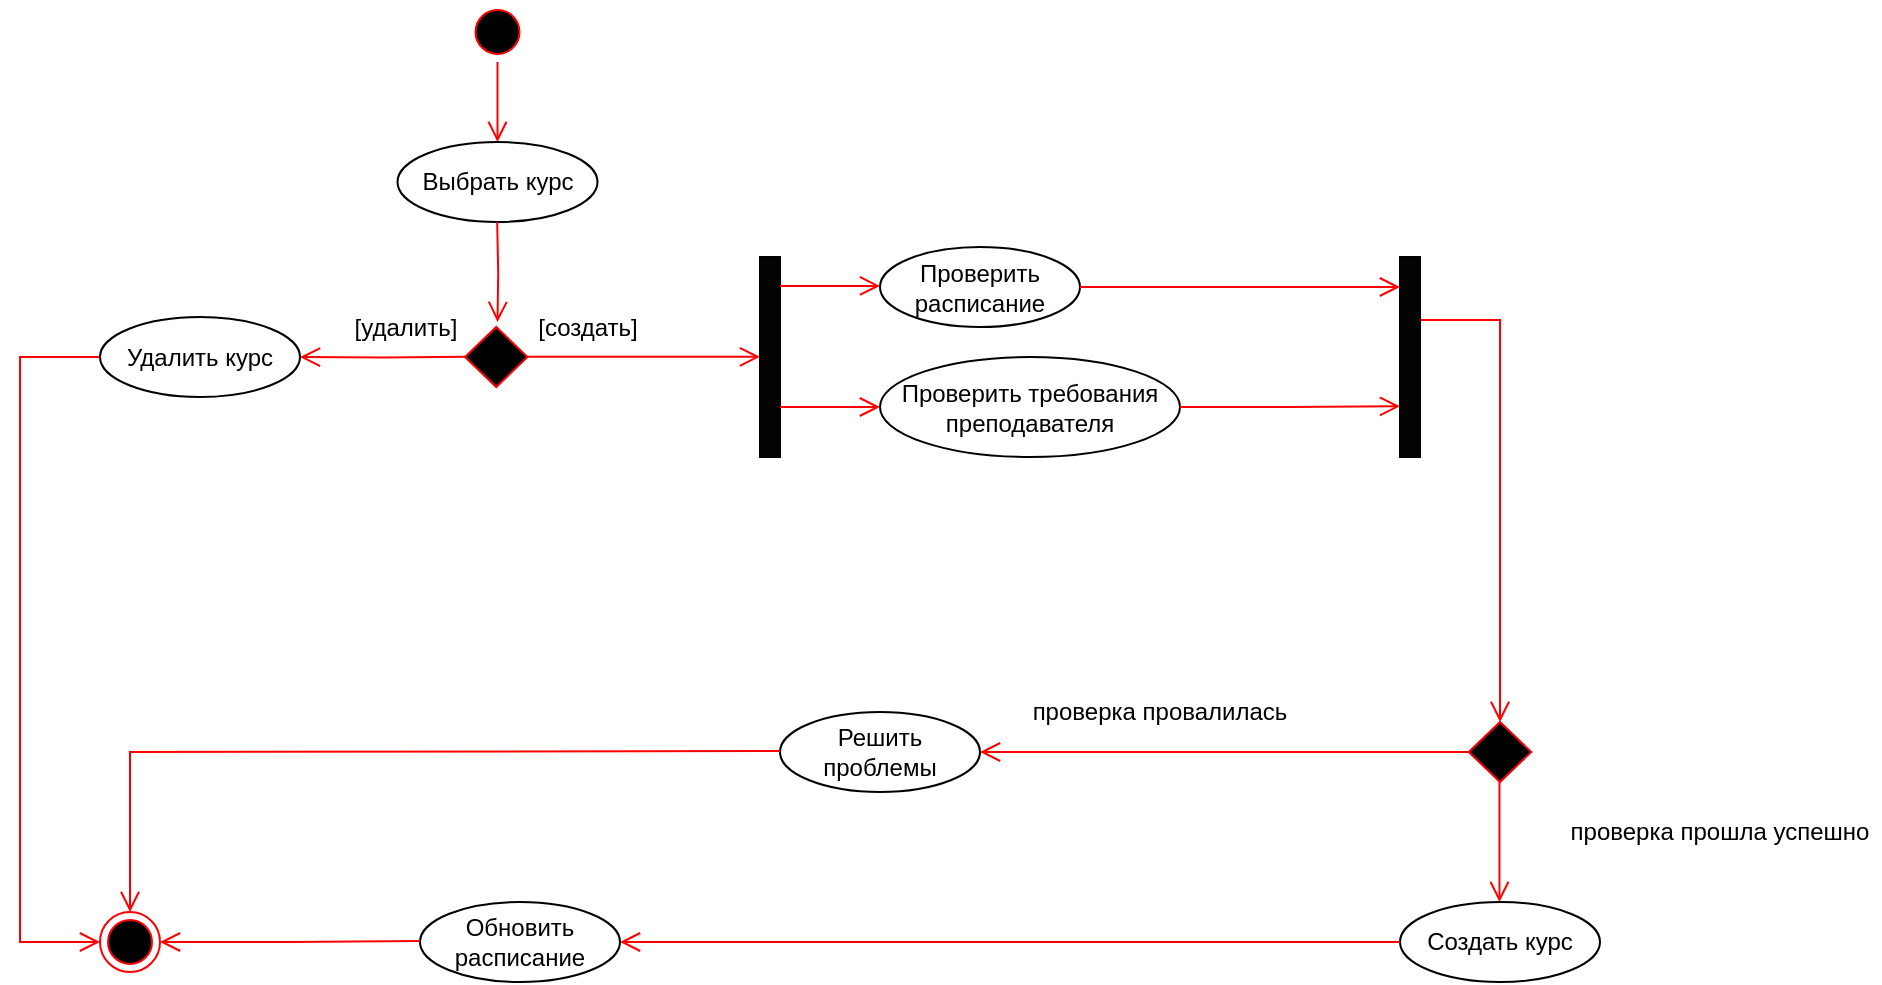 <mxfile version="22.1.2" type="device">
  <diagram id="R2lEEEUBdFMjLlhIrx00" name="Page-1">
    <mxGraphModel dx="1290" dy="629" grid="1" gridSize="10" guides="1" tooltips="1" connect="1" arrows="1" fold="1" page="1" pageScale="1" pageWidth="850" pageHeight="1100" math="0" shadow="0" extFonts="Permanent Marker^https://fonts.googleapis.com/css?family=Permanent+Marker">
      <root>
        <mxCell id="0" />
        <mxCell id="1" parent="0" />
        <mxCell id="T4Est-k5lXMJ33qpKSMU-1" value="" style="ellipse;html=1;shape=startState;fillColor=#000000;strokeColor=#ff0000;" vertex="1" parent="1">
          <mxGeometry x="303.75" y="40" width="30" height="30" as="geometry" />
        </mxCell>
        <mxCell id="T4Est-k5lXMJ33qpKSMU-2" value="" style="edgeStyle=orthogonalEdgeStyle;html=1;verticalAlign=bottom;endArrow=open;endSize=8;strokeColor=#ff0000;rounded=0;entryX=0.5;entryY=0;entryDx=0;entryDy=0;" edge="1" source="T4Est-k5lXMJ33qpKSMU-1" parent="1" target="T4Est-k5lXMJ33qpKSMU-4">
          <mxGeometry relative="1" as="geometry">
            <mxPoint x="315" y="130" as="targetPoint" />
          </mxGeometry>
        </mxCell>
        <mxCell id="T4Est-k5lXMJ33qpKSMU-4" value="Выбрать курс" style="ellipse;whiteSpace=wrap;html=1;align=center;" vertex="1" parent="1">
          <mxGeometry x="268.75" y="110" width="100" height="40" as="geometry" />
        </mxCell>
        <mxCell id="T4Est-k5lXMJ33qpKSMU-6" value="" style="edgeStyle=orthogonalEdgeStyle;html=1;verticalAlign=bottom;endArrow=open;endSize=8;strokeColor=#ff0000;rounded=0;entryX=0.5;entryY=0;entryDx=0;entryDy=0;" edge="1" parent="1">
          <mxGeometry relative="1" as="geometry">
            <mxPoint x="318.75" y="200" as="targetPoint" />
            <mxPoint x="318.59" y="150" as="sourcePoint" />
          </mxGeometry>
        </mxCell>
        <mxCell id="T4Est-k5lXMJ33qpKSMU-8" value="" style="edgeStyle=orthogonalEdgeStyle;html=1;verticalAlign=bottom;endArrow=open;endSize=8;strokeColor=#ff0000;rounded=0;entryX=1;entryY=0.5;entryDx=0;entryDy=0;" edge="1" parent="1" target="T4Est-k5lXMJ33qpKSMU-44">
          <mxGeometry relative="1" as="geometry">
            <mxPoint x="238.75" y="217.5" as="targetPoint" />
            <mxPoint x="302.5" y="217.34" as="sourcePoint" />
            <Array as="points" />
          </mxGeometry>
        </mxCell>
        <mxCell id="T4Est-k5lXMJ33qpKSMU-9" value="" style="edgeStyle=orthogonalEdgeStyle;html=1;verticalAlign=bottom;endArrow=open;endSize=8;strokeColor=#ff0000;rounded=0;exitX=0.92;exitY=0.496;exitDx=0;exitDy=0;exitPerimeter=0;" edge="1" parent="1" source="T4Est-k5lXMJ33qpKSMU-40" target="T4Est-k5lXMJ33qpKSMU-13">
          <mxGeometry relative="1" as="geometry">
            <mxPoint x="440" y="215" as="targetPoint" />
            <mxPoint x="334" y="217" as="sourcePoint" />
            <Array as="points">
              <mxPoint x="334" y="217" />
              <mxPoint x="392" y="217" />
            </Array>
          </mxGeometry>
        </mxCell>
        <mxCell id="T4Est-k5lXMJ33qpKSMU-13" value="" style="html=1;points=[[0,0,0,0,5],[0,1,0,0,-5],[1,0,0,0,5],[1,1,0,0,-5]];perimeter=orthogonalPerimeter;outlineConnect=0;targetShapes=umlLifeline;portConstraint=eastwest;newEdgeStyle={&quot;curved&quot;:0,&quot;rounded&quot;:0};fillColor=#030303;" vertex="1" parent="1">
          <mxGeometry x="450" y="167.5" width="10" height="100" as="geometry" />
        </mxCell>
        <mxCell id="T4Est-k5lXMJ33qpKSMU-14" value="" style="edgeStyle=orthogonalEdgeStyle;html=1;verticalAlign=bottom;endArrow=open;endSize=8;strokeColor=#ff0000;rounded=0;" edge="1" parent="1">
          <mxGeometry relative="1" as="geometry">
            <mxPoint x="510" y="181.94" as="targetPoint" />
            <mxPoint x="460" y="181.98" as="sourcePoint" />
            <Array as="points">
              <mxPoint x="483.25" y="182.14" />
              <mxPoint x="506.25" y="182.14" />
            </Array>
          </mxGeometry>
        </mxCell>
        <mxCell id="T4Est-k5lXMJ33qpKSMU-15" value="" style="edgeStyle=orthogonalEdgeStyle;html=1;verticalAlign=bottom;endArrow=open;endSize=8;strokeColor=#ff0000;rounded=0;" edge="1" parent="1">
          <mxGeometry relative="1" as="geometry">
            <mxPoint x="510" y="242.5" as="targetPoint" />
            <mxPoint x="460" y="242.54" as="sourcePoint" />
            <Array as="points">
              <mxPoint x="483.25" y="242.7" />
              <mxPoint x="506.25" y="242.7" />
            </Array>
          </mxGeometry>
        </mxCell>
        <mxCell id="T4Est-k5lXMJ33qpKSMU-18" value="Проверить расписание" style="ellipse;whiteSpace=wrap;html=1;align=center;" vertex="1" parent="1">
          <mxGeometry x="510" y="162.5" width="100" height="40" as="geometry" />
        </mxCell>
        <mxCell id="T4Est-k5lXMJ33qpKSMU-19" value="Проверить требования преподавателя" style="ellipse;whiteSpace=wrap;html=1;align=center;" vertex="1" parent="1">
          <mxGeometry x="510" y="217.5" width="150" height="50" as="geometry" />
        </mxCell>
        <mxCell id="T4Est-k5lXMJ33qpKSMU-21" value="" style="edgeStyle=orthogonalEdgeStyle;html=1;verticalAlign=bottom;endArrow=open;endSize=8;strokeColor=#ff0000;rounded=0;" edge="1" parent="1" source="T4Est-k5lXMJ33qpKSMU-18">
          <mxGeometry relative="1" as="geometry">
            <mxPoint x="770" y="182.5" as="targetPoint" />
            <mxPoint x="670" y="182.39" as="sourcePoint" />
            <Array as="points" />
          </mxGeometry>
        </mxCell>
        <mxCell id="T4Est-k5lXMJ33qpKSMU-22" value="" style="edgeStyle=orthogonalEdgeStyle;html=1;verticalAlign=bottom;endArrow=open;endSize=8;strokeColor=#ff0000;rounded=0;exitX=1;exitY=0.5;exitDx=0;exitDy=0;" edge="1" parent="1" source="T4Est-k5lXMJ33qpKSMU-19">
          <mxGeometry relative="1" as="geometry">
            <mxPoint x="770" y="242.16" as="targetPoint" />
            <mxPoint x="670" y="242.05" as="sourcePoint" />
            <Array as="points" />
          </mxGeometry>
        </mxCell>
        <mxCell id="T4Est-k5lXMJ33qpKSMU-24" value="" style="edgeStyle=orthogonalEdgeStyle;html=1;verticalAlign=bottom;endArrow=open;endSize=8;strokeColor=#ff0000;rounded=0;entryX=0.5;entryY=0;entryDx=0;entryDy=0;" edge="1" parent="1" source="T4Est-k5lXMJ33qpKSMU-45">
          <mxGeometry relative="1" as="geometry">
            <mxPoint x="820" y="400" as="targetPoint" />
            <mxPoint x="785" y="198.95" as="sourcePoint" />
            <Array as="points">
              <mxPoint x="820" y="199" />
            </Array>
          </mxGeometry>
        </mxCell>
        <mxCell id="T4Est-k5lXMJ33qpKSMU-28" value="" style="edgeStyle=orthogonalEdgeStyle;html=1;verticalAlign=bottom;endArrow=open;endSize=8;strokeColor=#ff0000;rounded=0;" edge="1" parent="1">
          <mxGeometry relative="1" as="geometry">
            <mxPoint x="819.73" y="490" as="targetPoint" />
            <mxPoint x="819.73" y="430" as="sourcePoint" />
          </mxGeometry>
        </mxCell>
        <mxCell id="T4Est-k5lXMJ33qpKSMU-29" value="Создать курс" style="ellipse;whiteSpace=wrap;html=1;align=center;" vertex="1" parent="1">
          <mxGeometry x="770" y="490" width="100" height="40" as="geometry" />
        </mxCell>
        <mxCell id="T4Est-k5lXMJ33qpKSMU-31" value="" style="edgeStyle=orthogonalEdgeStyle;html=1;verticalAlign=bottom;endArrow=open;endSize=8;strokeColor=#ff0000;rounded=0;entryX=1;entryY=0.5;entryDx=0;entryDy=0;exitX=0;exitY=0.5;exitDx=0;exitDy=0;" edge="1" source="T4Est-k5lXMJ33qpKSMU-43" parent="1" target="T4Est-k5lXMJ33qpKSMU-32">
          <mxGeometry relative="1" as="geometry">
            <mxPoint x="620" y="414.84" as="targetPoint" />
            <mxPoint x="730" y="414.84" as="sourcePoint" />
          </mxGeometry>
        </mxCell>
        <mxCell id="T4Est-k5lXMJ33qpKSMU-32" value="Решить проблемы" style="ellipse;whiteSpace=wrap;html=1;align=center;" vertex="1" parent="1">
          <mxGeometry x="460" y="395" width="100" height="40" as="geometry" />
        </mxCell>
        <mxCell id="T4Est-k5lXMJ33qpKSMU-33" value="" style="edgeStyle=orthogonalEdgeStyle;html=1;verticalAlign=bottom;endArrow=open;endSize=8;strokeColor=#ff0000;rounded=0;exitX=0;exitY=0.5;exitDx=0;exitDy=0;" edge="1" parent="1" source="T4Est-k5lXMJ33qpKSMU-29">
          <mxGeometry relative="1" as="geometry">
            <mxPoint x="380" y="510" as="targetPoint" />
            <mxPoint x="690" y="510" as="sourcePoint" />
          </mxGeometry>
        </mxCell>
        <mxCell id="T4Est-k5lXMJ33qpKSMU-34" value="Обновить расписание" style="ellipse;whiteSpace=wrap;html=1;align=center;" vertex="1" parent="1">
          <mxGeometry x="280" y="490" width="100" height="40" as="geometry" />
        </mxCell>
        <mxCell id="T4Est-k5lXMJ33qpKSMU-35" value="" style="edgeStyle=orthogonalEdgeStyle;html=1;verticalAlign=bottom;endArrow=open;endSize=8;strokeColor=#ff0000;rounded=0;entryX=0.5;entryY=0;entryDx=0;entryDy=0;" edge="1" parent="1" target="T4Est-k5lXMJ33qpKSMU-37">
          <mxGeometry relative="1" as="geometry">
            <mxPoint x="205" y="414.98" as="targetPoint" />
            <mxPoint x="460" y="414.5" as="sourcePoint" />
          </mxGeometry>
        </mxCell>
        <mxCell id="T4Est-k5lXMJ33qpKSMU-36" value="" style="edgeStyle=orthogonalEdgeStyle;html=1;verticalAlign=bottom;endArrow=open;endSize=8;strokeColor=#ff0000;rounded=0;" edge="1" parent="1">
          <mxGeometry relative="1" as="geometry">
            <mxPoint x="150" y="510" as="targetPoint" />
            <mxPoint x="280" y="509.51" as="sourcePoint" />
          </mxGeometry>
        </mxCell>
        <mxCell id="T4Est-k5lXMJ33qpKSMU-37" value="" style="ellipse;html=1;shape=endState;fillColor=#000000;strokeColor=#ff0000;" vertex="1" parent="1">
          <mxGeometry x="120" y="495" width="30" height="30" as="geometry" />
        </mxCell>
        <mxCell id="T4Est-k5lXMJ33qpKSMU-40" value="" style="rhombus;whiteSpace=wrap;html=1;fillColor=#000000;strokeColor=#ff0000;" vertex="1" parent="1">
          <mxGeometry x="302.5" y="202.5" width="31.25" height="30" as="geometry" />
        </mxCell>
        <mxCell id="T4Est-k5lXMJ33qpKSMU-42" value="" style="edgeStyle=orthogonalEdgeStyle;html=1;verticalAlign=bottom;endArrow=open;endSize=8;strokeColor=#ff0000;rounded=0;entryX=0;entryY=0.5;entryDx=0;entryDy=0;" edge="1" parent="1" target="T4Est-k5lXMJ33qpKSMU-37">
          <mxGeometry relative="1" as="geometry">
            <mxPoint x="120" y="517.5" as="targetPoint" />
            <mxPoint x="140" y="217.5" as="sourcePoint" />
            <Array as="points">
              <mxPoint x="80" y="217" />
              <mxPoint x="80" y="510" />
            </Array>
          </mxGeometry>
        </mxCell>
        <mxCell id="T4Est-k5lXMJ33qpKSMU-43" value="" style="rhombus;whiteSpace=wrap;html=1;fillColor=#000000;strokeColor=#ff0000;" vertex="1" parent="1">
          <mxGeometry x="804.38" y="400" width="31.25" height="30" as="geometry" />
        </mxCell>
        <mxCell id="T4Est-k5lXMJ33qpKSMU-44" value="Удалить курс" style="ellipse;whiteSpace=wrap;html=1;align=center;" vertex="1" parent="1">
          <mxGeometry x="120" y="197.5" width="100" height="40" as="geometry" />
        </mxCell>
        <mxCell id="T4Est-k5lXMJ33qpKSMU-45" value="" style="html=1;points=[[0,0,0,0,5],[0,1,0,0,-5],[1,0,0,0,5],[1,1,0,0,-5]];perimeter=orthogonalPerimeter;outlineConnect=0;targetShapes=umlLifeline;portConstraint=eastwest;newEdgeStyle={&quot;curved&quot;:0,&quot;rounded&quot;:0};fillColor=#030303;" vertex="1" parent="1">
          <mxGeometry x="770" y="167.5" width="10" height="100" as="geometry" />
        </mxCell>
        <mxCell id="T4Est-k5lXMJ33qpKSMU-48" value="[удалить]" style="text;html=1;strokeColor=none;fillColor=none;align=center;verticalAlign=middle;whiteSpace=wrap;rounded=0;" vertex="1" parent="1">
          <mxGeometry x="242.5" y="187.5" width="60" height="30" as="geometry" />
        </mxCell>
        <mxCell id="T4Est-k5lXMJ33qpKSMU-49" value="[создать]" style="text;html=1;strokeColor=none;fillColor=none;align=center;verticalAlign=middle;whiteSpace=wrap;rounded=0;" vertex="1" parent="1">
          <mxGeometry x="333.75" y="187.5" width="60" height="30" as="geometry" />
        </mxCell>
        <mxCell id="T4Est-k5lXMJ33qpKSMU-52" value="проверка провалилась" style="text;html=1;strokeColor=none;fillColor=none;align=center;verticalAlign=middle;whiteSpace=wrap;rounded=0;" vertex="1" parent="1">
          <mxGeometry x="570" y="380" width="160" height="30" as="geometry" />
        </mxCell>
        <mxCell id="T4Est-k5lXMJ33qpKSMU-53" value="проверка прошла успешно" style="text;html=1;strokeColor=none;fillColor=none;align=center;verticalAlign=middle;whiteSpace=wrap;rounded=0;" vertex="1" parent="1">
          <mxGeometry x="850" y="440" width="160" height="30" as="geometry" />
        </mxCell>
      </root>
    </mxGraphModel>
  </diagram>
</mxfile>
